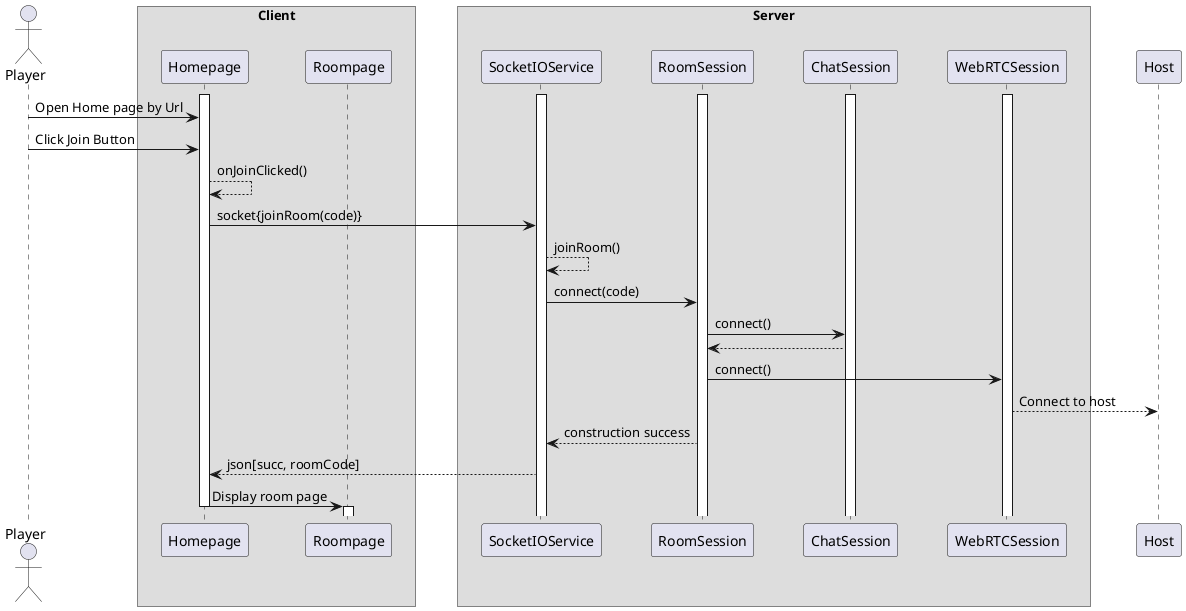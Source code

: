 
@startuml GenerateRoom
skinparam ParticipantPadding 20
skinparam BoxPadding 20


actor Player
participant SocketIOService as SS
participant RoomSession as RS

box Client
    participant Homepage as HP
    participant Roompage as RP
end box

box Server
    participant SocketService as SS
    participant RoomSession as RS
    participant ChatSession as CS
    participant WebRTCSession as WS
end Box

activate SS
activate HP
activate RS
activate CS
activate WS
Player -> HP: Open Home page by Url
Player -> HP: Click Join Button
HP --> HP: onJoinClicked()
HP -> SS: socket{joinRoom(code)}
SS --> SS: joinRoom()
SS -> RS: connect(code)
RS -> CS: connect()
CS --> RS
RS -> WS: connect()
WS --> Host : Connect to host
RS --> SS : construction success
SS --> HP: json[succ, roomCode]


HP -> RP: Display room page
deactivate HP
activate RP


@enduml